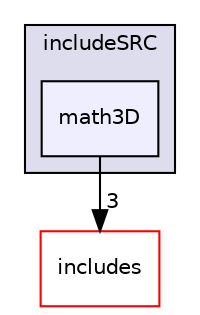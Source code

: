 digraph "includeSRC/math3D" {
  compound=true
  node [ fontsize="10", fontname="Helvetica"];
  edge [ labelfontsize="10", labelfontname="Helvetica"];
  subgraph clusterdir_f56aa5241ac97d7fbedf5924ebaa50a6 {
    graph [ bgcolor="#ddddee", pencolor="black", label="includeSRC" fontname="Helvetica", fontsize="10", URL="dir_f56aa5241ac97d7fbedf5924ebaa50a6.html"]
  dir_db028421daa26ac3bdfd6ef5f25bd842 [shape=box, label="math3D", style="filled", fillcolor="#eeeeff", pencolor="black", URL="dir_db028421daa26ac3bdfd6ef5f25bd842.html"];
  }
  dir_09e761304027c904456130627fd4dcf5 [shape=box label="includes" fillcolor="white" style="filled" color="red" URL="dir_09e761304027c904456130627fd4dcf5.html"];
  dir_db028421daa26ac3bdfd6ef5f25bd842->dir_09e761304027c904456130627fd4dcf5 [headlabel="3", labeldistance=1.5 headhref="dir_000005_000001.html"];
}
